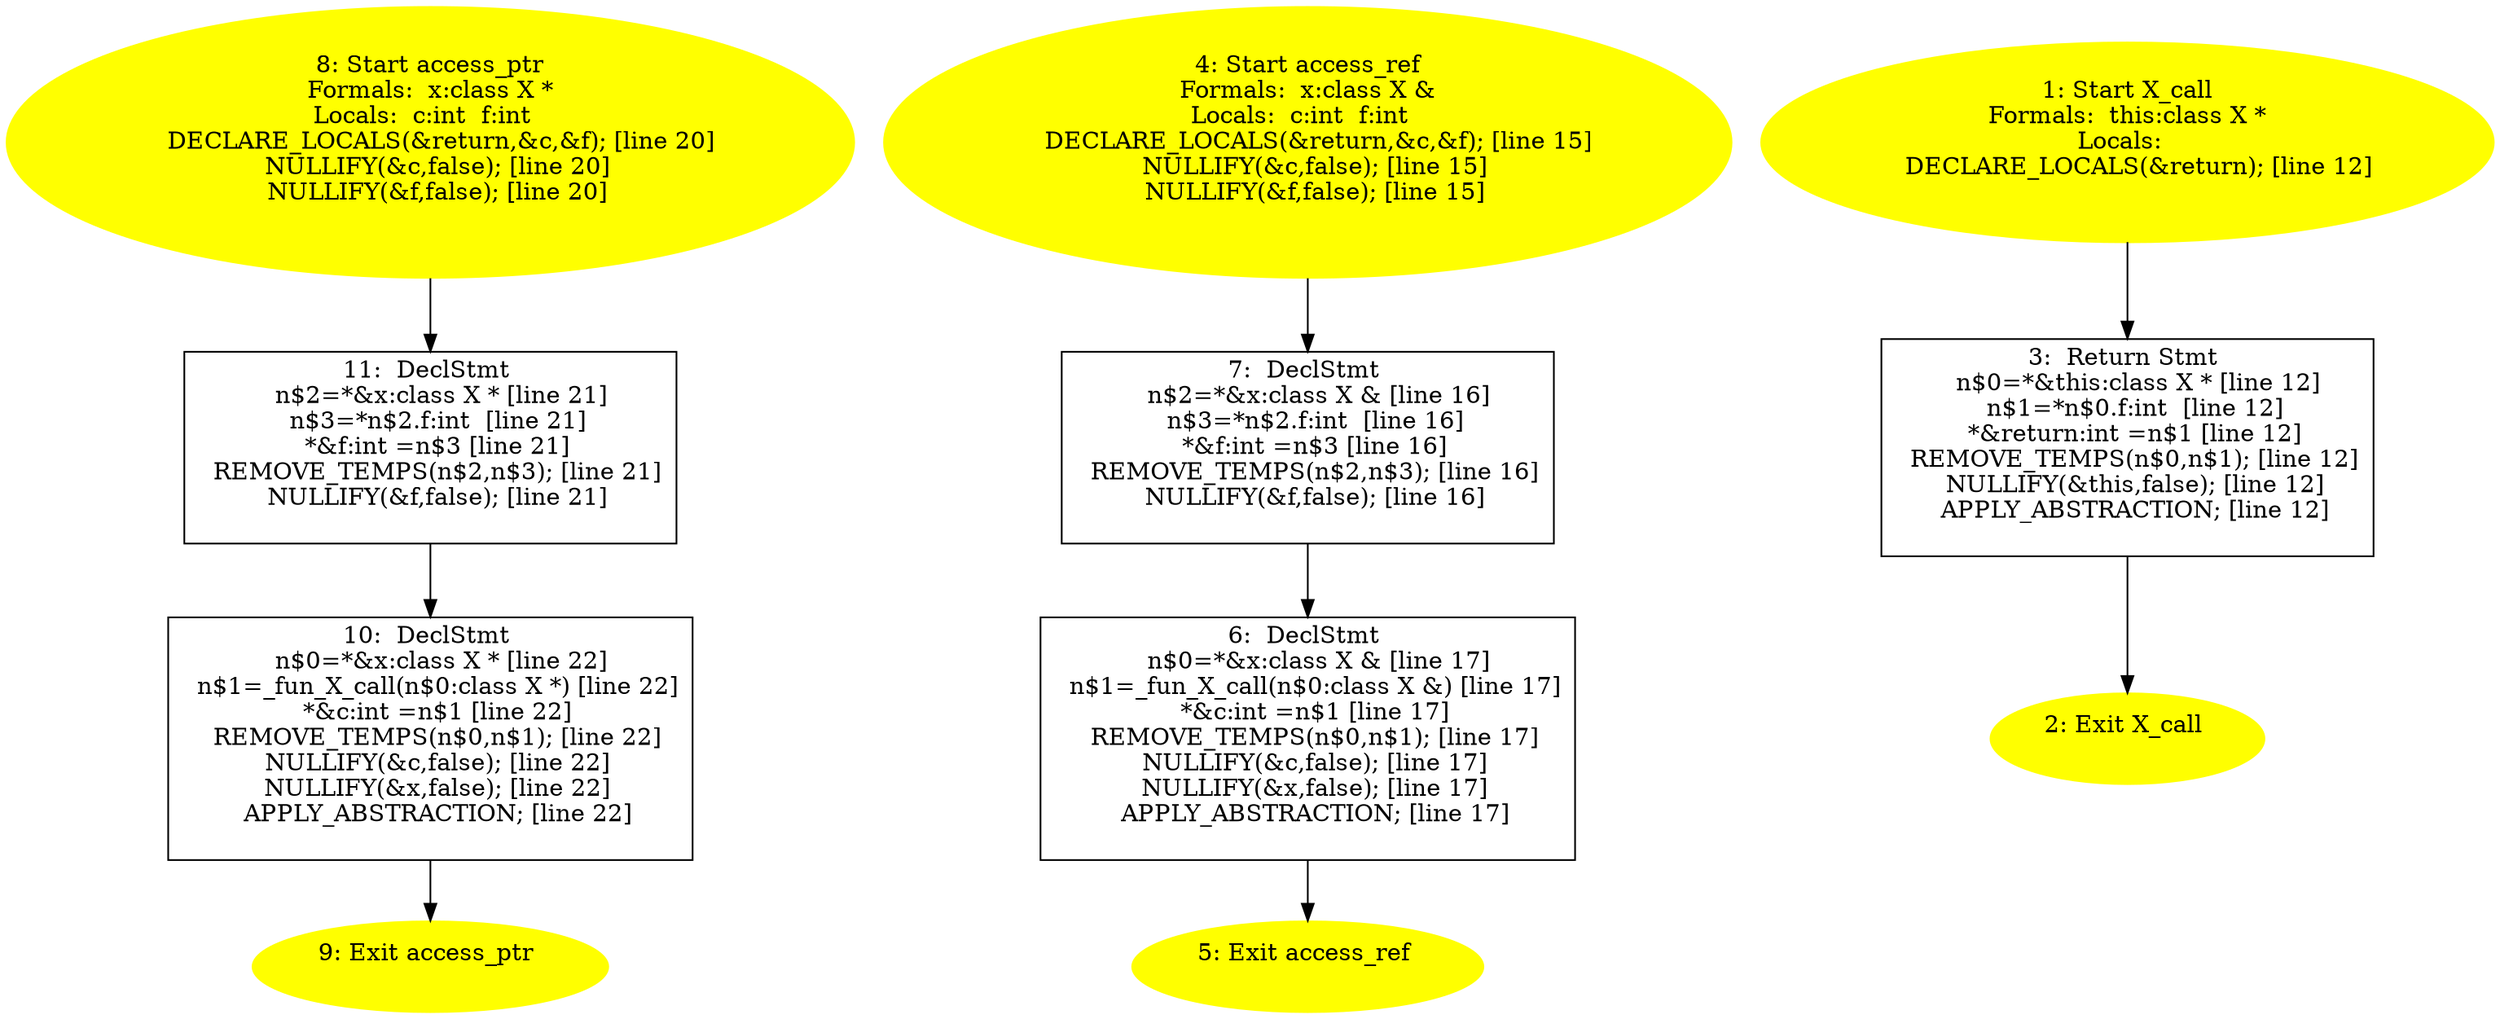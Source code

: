 digraph iCFG {
11 [label="11:  DeclStmt \n   n$2=*&x:class X * [line 21]\n  n$3=*n$2.f:int  [line 21]\n  *&f:int =n$3 [line 21]\n  REMOVE_TEMPS(n$2,n$3); [line 21]\n  NULLIFY(&f,false); [line 21]\n " shape="box"]
	

	 11 -> 10 ;
10 [label="10:  DeclStmt \n   n$0=*&x:class X * [line 22]\n  n$1=_fun_X_call(n$0:class X *) [line 22]\n  *&c:int =n$1 [line 22]\n  REMOVE_TEMPS(n$0,n$1); [line 22]\n  NULLIFY(&c,false); [line 22]\n  NULLIFY(&x,false); [line 22]\n  APPLY_ABSTRACTION; [line 22]\n " shape="box"]
	

	 10 -> 9 ;
9 [label="9: Exit access_ptr \n  " color=yellow style=filled]
	

8 [label="8: Start access_ptr\nFormals:  x:class X *\nLocals:  c:int  f:int  \n   DECLARE_LOCALS(&return,&c,&f); [line 20]\n  NULLIFY(&c,false); [line 20]\n  NULLIFY(&f,false); [line 20]\n " color=yellow style=filled]
	

	 8 -> 11 ;
7 [label="7:  DeclStmt \n   n$2=*&x:class X & [line 16]\n  n$3=*n$2.f:int  [line 16]\n  *&f:int =n$3 [line 16]\n  REMOVE_TEMPS(n$2,n$3); [line 16]\n  NULLIFY(&f,false); [line 16]\n " shape="box"]
	

	 7 -> 6 ;
6 [label="6:  DeclStmt \n   n$0=*&x:class X & [line 17]\n  n$1=_fun_X_call(n$0:class X &) [line 17]\n  *&c:int =n$1 [line 17]\n  REMOVE_TEMPS(n$0,n$1); [line 17]\n  NULLIFY(&c,false); [line 17]\n  NULLIFY(&x,false); [line 17]\n  APPLY_ABSTRACTION; [line 17]\n " shape="box"]
	

	 6 -> 5 ;
5 [label="5: Exit access_ref \n  " color=yellow style=filled]
	

4 [label="4: Start access_ref\nFormals:  x:class X &\nLocals:  c:int  f:int  \n   DECLARE_LOCALS(&return,&c,&f); [line 15]\n  NULLIFY(&c,false); [line 15]\n  NULLIFY(&f,false); [line 15]\n " color=yellow style=filled]
	

	 4 -> 7 ;
3 [label="3:  Return Stmt \n   n$0=*&this:class X * [line 12]\n  n$1=*n$0.f:int  [line 12]\n  *&return:int =n$1 [line 12]\n  REMOVE_TEMPS(n$0,n$1); [line 12]\n  NULLIFY(&this,false); [line 12]\n  APPLY_ABSTRACTION; [line 12]\n " shape="box"]
	

	 3 -> 2 ;
2 [label="2: Exit X_call \n  " color=yellow style=filled]
	

1 [label="1: Start X_call\nFormals:  this:class X *\nLocals:  \n   DECLARE_LOCALS(&return); [line 12]\n " color=yellow style=filled]
	

	 1 -> 3 ;
}
